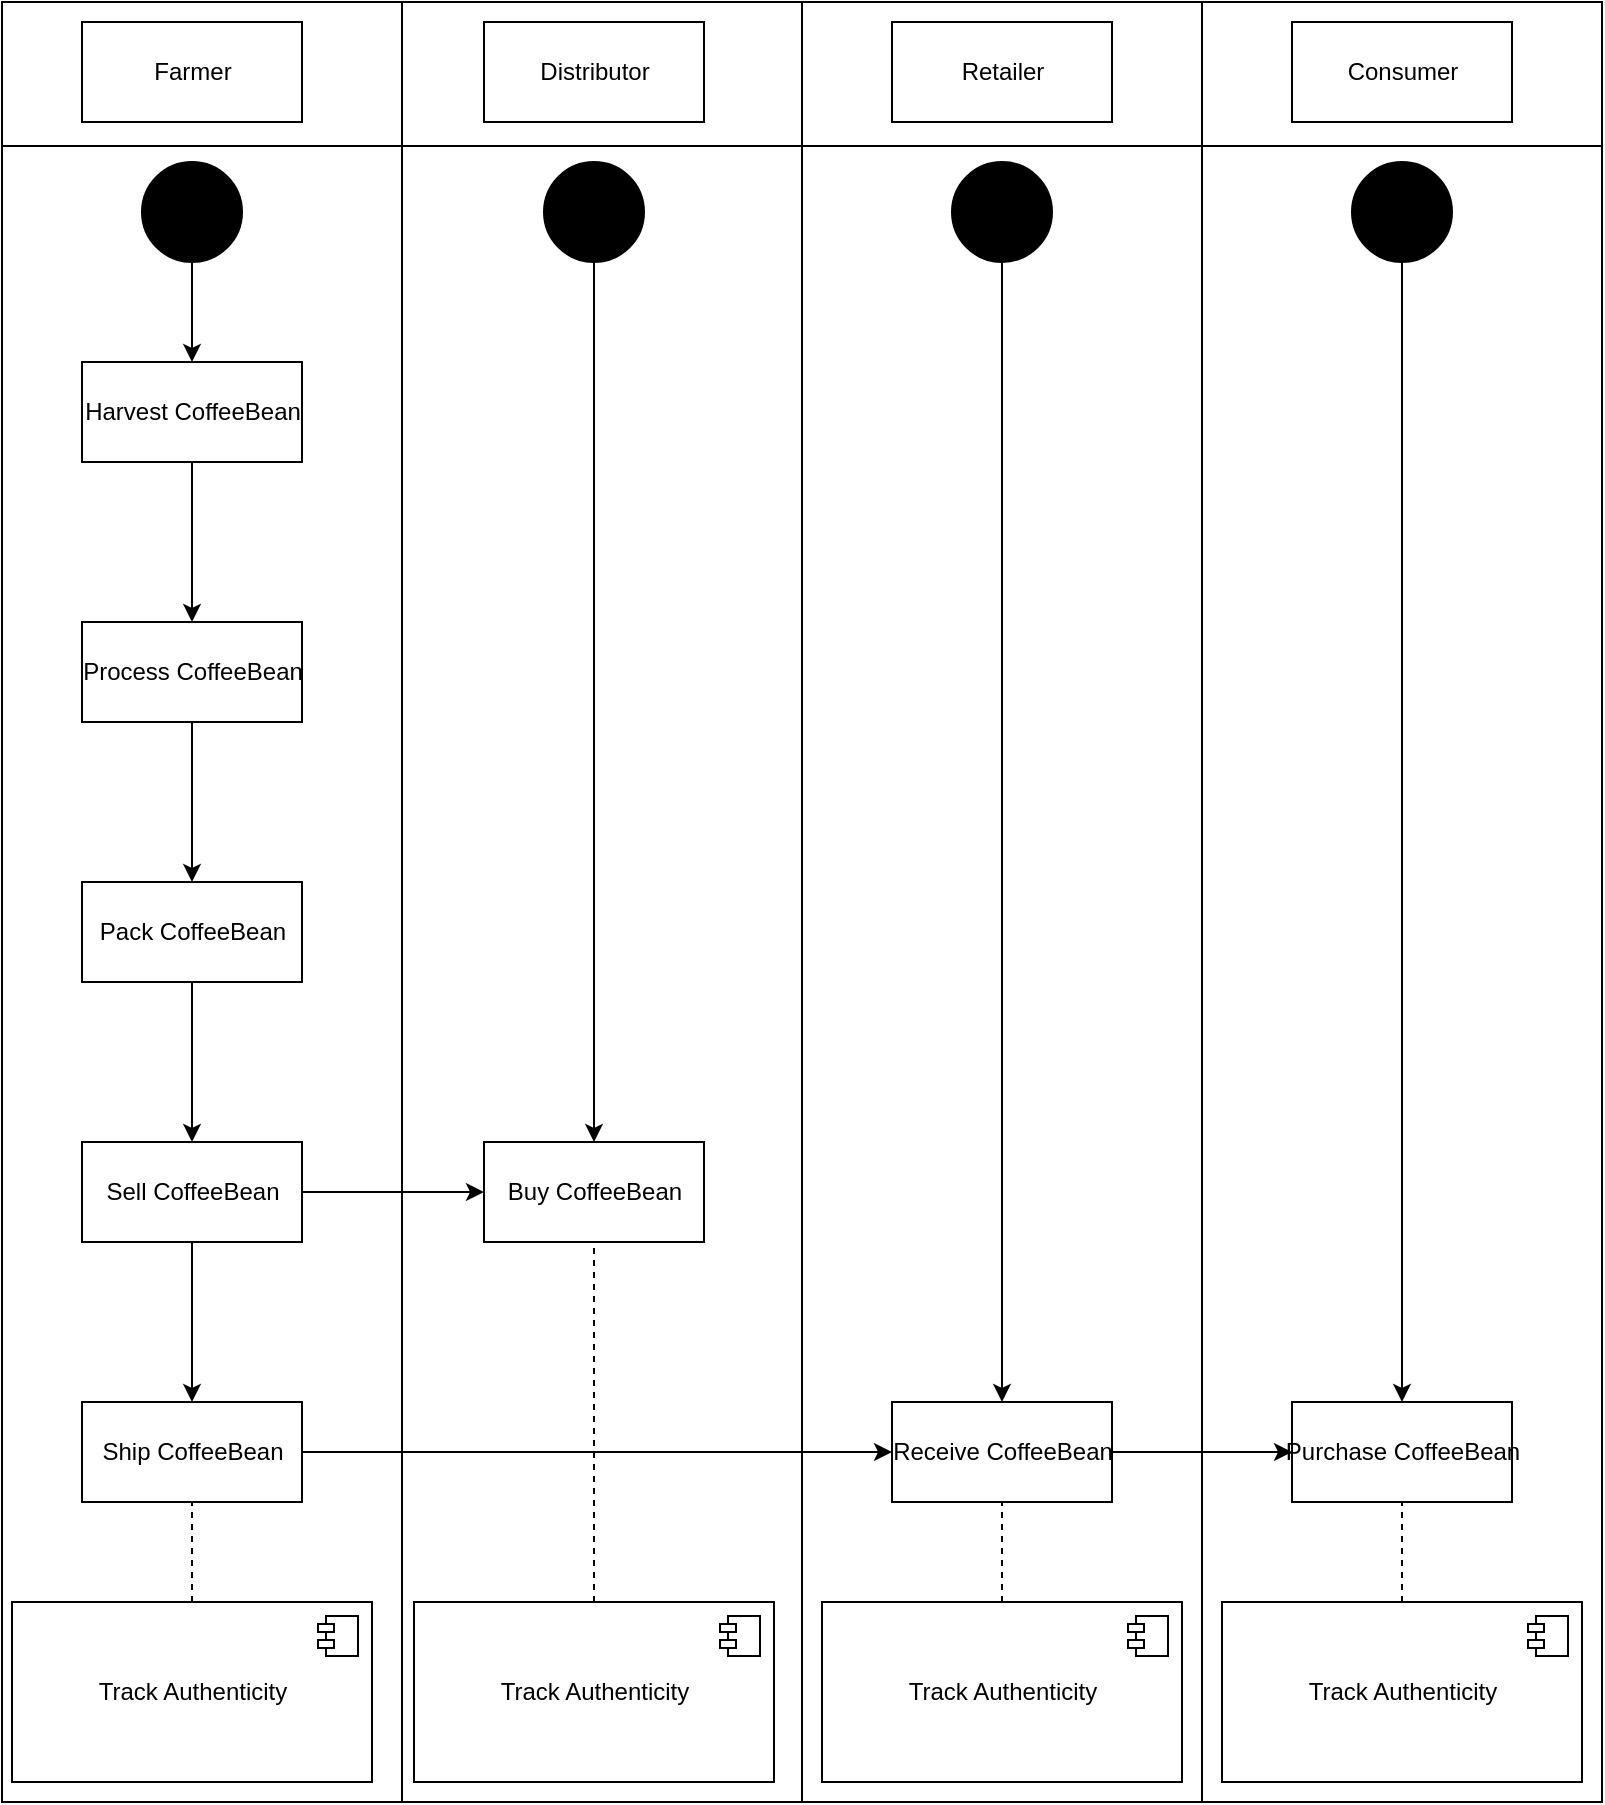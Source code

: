 <mxfile version="12.9.3" type="device"><diagram id="Rndul-c8Ddk0BhUELL4x" name="Page-1"><mxGraphModel dx="1289" dy="1034" grid="1" gridSize="10" guides="1" tooltips="1" connect="1" arrows="1" fold="1" page="1" pageScale="1" pageWidth="827" pageHeight="1169" math="0" shadow="0"><root><mxCell id="0"/><mxCell id="1" parent="0"/><mxCell id="lx-ejqtuJqI_PHg6rkl2-51" value="Container" style="swimlane;startSize=72;" vertex="1" parent="1"><mxGeometry x="70" y="80" width="800" height="900" as="geometry"/></mxCell><mxCell id="lx-ejqtuJqI_PHg6rkl2-52" value="Container" style="swimlane;startSize=72;" vertex="1" parent="lx-ejqtuJqI_PHg6rkl2-51"><mxGeometry x="200" width="600" height="900" as="geometry"/></mxCell><mxCell id="lx-ejqtuJqI_PHg6rkl2-53" value="" style="swimlane;startSize=72;" vertex="1" parent="lx-ejqtuJqI_PHg6rkl2-52"><mxGeometry x="200" width="400" height="900" as="geometry"/></mxCell><mxCell id="lx-ejqtuJqI_PHg6rkl2-54" value="Container" style="swimlane;startSize=72;" vertex="1" parent="lx-ejqtuJqI_PHg6rkl2-53"><mxGeometry x="200" width="200" height="900" as="geometry"/></mxCell><mxCell id="lx-ejqtuJqI_PHg6rkl2-5" value="Consumer" style="html=1;" vertex="1" parent="lx-ejqtuJqI_PHg6rkl2-54"><mxGeometry x="45" y="10" width="110" height="50" as="geometry"/></mxCell><mxCell id="lx-ejqtuJqI_PHg6rkl2-32" value="Track Authenticity" style="html=1;dropTarget=0;" vertex="1" parent="lx-ejqtuJqI_PHg6rkl2-54"><mxGeometry x="10" y="800" width="180" height="90" as="geometry"/></mxCell><mxCell id="lx-ejqtuJqI_PHg6rkl2-33" value="" style="shape=component;jettyWidth=8;jettyHeight=4;" vertex="1" parent="lx-ejqtuJqI_PHg6rkl2-32"><mxGeometry x="1" width="20" height="20" relative="1" as="geometry"><mxPoint x="-27" y="7" as="offset"/></mxGeometry></mxCell><mxCell id="lx-ejqtuJqI_PHg6rkl2-29" value="Purchase CoffeeBean" style="html=1;" vertex="1" parent="lx-ejqtuJqI_PHg6rkl2-54"><mxGeometry x="45" y="700" width="110" height="50" as="geometry"/></mxCell><mxCell id="lx-ejqtuJqI_PHg6rkl2-57" value="" style="edgeStyle=orthogonalEdgeStyle;rounded=0;orthogonalLoop=1;jettySize=auto;html=1;entryX=0.5;entryY=0;entryDx=0;entryDy=0;" edge="1" parent="lx-ejqtuJqI_PHg6rkl2-54" source="lx-ejqtuJqI_PHg6rkl2-11" target="lx-ejqtuJqI_PHg6rkl2-29"><mxGeometry relative="1" as="geometry"><mxPoint x="100" y="210" as="targetPoint"/></mxGeometry></mxCell><mxCell id="lx-ejqtuJqI_PHg6rkl2-11" value="" style="shape=mxgraph.bpmn.shape;html=1;verticalLabelPosition=bottom;labelBackgroundColor=#ffffff;verticalAlign=top;align=center;perimeter=ellipsePerimeter;outlineConnect=0;outline=standard;symbol=general;fillColor=#000000;" vertex="1" parent="lx-ejqtuJqI_PHg6rkl2-54"><mxGeometry x="75" y="80" width="50" height="50" as="geometry"/></mxCell><mxCell id="lx-ejqtuJqI_PHg6rkl2-63" value="" style="endArrow=none;dashed=1;html=1;entryX=0.5;entryY=1;entryDx=0;entryDy=0;exitX=0.5;exitY=0;exitDx=0;exitDy=0;" edge="1" parent="lx-ejqtuJqI_PHg6rkl2-54" source="lx-ejqtuJqI_PHg6rkl2-32" target="lx-ejqtuJqI_PHg6rkl2-29"><mxGeometry width="50" height="50" relative="1" as="geometry"><mxPoint x="-290" y="820" as="sourcePoint"/><mxPoint x="-291" y="640" as="targetPoint"/></mxGeometry></mxCell><mxCell id="lx-ejqtuJqI_PHg6rkl2-4" value="Retailer" style="html=1;" vertex="1" parent="lx-ejqtuJqI_PHg6rkl2-53"><mxGeometry x="45" y="10" width="110" height="50" as="geometry"/></mxCell><mxCell id="lx-ejqtuJqI_PHg6rkl2-28" value="Receive CoffeeBean" style="html=1;" vertex="1" parent="lx-ejqtuJqI_PHg6rkl2-53"><mxGeometry x="45" y="700" width="110" height="50" as="geometry"/></mxCell><mxCell id="lx-ejqtuJqI_PHg6rkl2-39" value="" style="edgeStyle=orthogonalEdgeStyle;rounded=0;orthogonalLoop=1;jettySize=auto;html=1;" edge="1" parent="lx-ejqtuJqI_PHg6rkl2-53" source="lx-ejqtuJqI_PHg6rkl2-28" target="lx-ejqtuJqI_PHg6rkl2-29"><mxGeometry relative="1" as="geometry"/></mxCell><mxCell id="lx-ejqtuJqI_PHg6rkl2-10" value="" style="shape=mxgraph.bpmn.shape;html=1;verticalLabelPosition=bottom;labelBackgroundColor=#ffffff;verticalAlign=top;align=center;perimeter=ellipsePerimeter;outlineConnect=0;outline=standard;symbol=general;fillColor=#000000;" vertex="1" parent="lx-ejqtuJqI_PHg6rkl2-53"><mxGeometry x="75" y="80" width="50" height="50" as="geometry"/></mxCell><mxCell id="lx-ejqtuJqI_PHg6rkl2-56" value="" style="edgeStyle=orthogonalEdgeStyle;rounded=0;orthogonalLoop=1;jettySize=auto;html=1;entryX=0.5;entryY=0;entryDx=0;entryDy=0;" edge="1" parent="lx-ejqtuJqI_PHg6rkl2-53" source="lx-ejqtuJqI_PHg6rkl2-10" target="lx-ejqtuJqI_PHg6rkl2-28"><mxGeometry relative="1" as="geometry"><mxPoint x="85" y="210" as="targetPoint"/></mxGeometry></mxCell><mxCell id="lx-ejqtuJqI_PHg6rkl2-23" value="Buy CoffeeBean" style="html=1;" vertex="1" parent="lx-ejqtuJqI_PHg6rkl2-52"><mxGeometry x="41" y="570" width="110" height="50" as="geometry"/></mxCell><mxCell id="lx-ejqtuJqI_PHg6rkl2-25" value="Track Authenticity" style="html=1;dropTarget=0;" vertex="1" parent="lx-ejqtuJqI_PHg6rkl2-52"><mxGeometry x="6" y="800" width="180" height="90" as="geometry"/></mxCell><mxCell id="lx-ejqtuJqI_PHg6rkl2-26" value="" style="shape=component;jettyWidth=8;jettyHeight=4;" vertex="1" parent="lx-ejqtuJqI_PHg6rkl2-25"><mxGeometry x="1" width="20" height="20" relative="1" as="geometry"><mxPoint x="-27" y="7" as="offset"/></mxGeometry></mxCell><mxCell id="lx-ejqtuJqI_PHg6rkl2-61" value="" style="endArrow=none;dashed=1;html=1;entryX=0.5;entryY=1;entryDx=0;entryDy=0;exitX=0.5;exitY=0;exitDx=0;exitDy=0;" edge="1" parent="lx-ejqtuJqI_PHg6rkl2-52" source="lx-ejqtuJqI_PHg6rkl2-25" target="lx-ejqtuJqI_PHg6rkl2-23"><mxGeometry width="50" height="50" relative="1" as="geometry"><mxPoint x="89" y="790" as="sourcePoint"/><mxPoint x="-56" y="760" as="targetPoint"/></mxGeometry></mxCell><mxCell id="lx-ejqtuJqI_PHg6rkl2-9" value="" style="shape=mxgraph.bpmn.shape;html=1;verticalLabelPosition=bottom;labelBackgroundColor=#ffffff;verticalAlign=top;align=center;perimeter=ellipsePerimeter;outlineConnect=0;outline=standard;symbol=general;fillColor=#000000;" vertex="1" parent="lx-ejqtuJqI_PHg6rkl2-52"><mxGeometry x="71" y="80" width="50" height="50" as="geometry"/></mxCell><mxCell id="lx-ejqtuJqI_PHg6rkl2-55" value="" style="edgeStyle=orthogonalEdgeStyle;rounded=0;orthogonalLoop=1;jettySize=auto;html=1;entryX=0.5;entryY=0;entryDx=0;entryDy=0;" edge="1" parent="lx-ejqtuJqI_PHg6rkl2-52" source="lx-ejqtuJqI_PHg6rkl2-9" target="lx-ejqtuJqI_PHg6rkl2-23"><mxGeometry relative="1" as="geometry"><mxPoint x="89" y="210" as="targetPoint"/></mxGeometry></mxCell><mxCell id="lx-ejqtuJqI_PHg6rkl2-3" value="Distributor" style="html=1;" vertex="1" parent="lx-ejqtuJqI_PHg6rkl2-52"><mxGeometry x="41" y="10" width="110" height="50" as="geometry"/></mxCell><mxCell id="lx-ejqtuJqI_PHg6rkl2-21" value="Track Authenticity" style="html=1;dropTarget=0;" vertex="1" parent="lx-ejqtuJqI_PHg6rkl2-51"><mxGeometry x="5" y="800" width="180" height="90" as="geometry"/></mxCell><mxCell id="lx-ejqtuJqI_PHg6rkl2-22" value="" style="shape=component;jettyWidth=8;jettyHeight=4;" vertex="1" parent="lx-ejqtuJqI_PHg6rkl2-21"><mxGeometry x="1" width="20" height="20" relative="1" as="geometry"><mxPoint x="-27" y="7" as="offset"/></mxGeometry></mxCell><mxCell id="lx-ejqtuJqI_PHg6rkl2-1" value="Farmer" style="html=1;" vertex="1" parent="1"><mxGeometry x="110" y="90" width="110" height="50" as="geometry"/></mxCell><mxCell id="lx-ejqtuJqI_PHg6rkl2-34" value="" style="edgeStyle=orthogonalEdgeStyle;rounded=0;orthogonalLoop=1;jettySize=auto;html=1;" edge="1" parent="1" source="lx-ejqtuJqI_PHg6rkl2-16" target="lx-ejqtuJqI_PHg6rkl2-17"><mxGeometry relative="1" as="geometry"/></mxCell><mxCell id="lx-ejqtuJqI_PHg6rkl2-16" value="Harvest CoffeeBean" style="html=1;" vertex="1" parent="1"><mxGeometry x="110" y="260" width="110" height="50" as="geometry"/></mxCell><mxCell id="lx-ejqtuJqI_PHg6rkl2-35" value="" style="edgeStyle=orthogonalEdgeStyle;rounded=0;orthogonalLoop=1;jettySize=auto;html=1;" edge="1" parent="1" source="lx-ejqtuJqI_PHg6rkl2-17" target="lx-ejqtuJqI_PHg6rkl2-18"><mxGeometry relative="1" as="geometry"/></mxCell><mxCell id="lx-ejqtuJqI_PHg6rkl2-17" value="Process CoffeeBean" style="html=1;" vertex="1" parent="1"><mxGeometry x="110" y="390" width="110" height="50" as="geometry"/></mxCell><mxCell id="lx-ejqtuJqI_PHg6rkl2-36" value="" style="edgeStyle=orthogonalEdgeStyle;rounded=0;orthogonalLoop=1;jettySize=auto;html=1;" edge="1" parent="1" source="lx-ejqtuJqI_PHg6rkl2-18" target="lx-ejqtuJqI_PHg6rkl2-19"><mxGeometry relative="1" as="geometry"/></mxCell><mxCell id="lx-ejqtuJqI_PHg6rkl2-18" value="Pack CoffeeBean" style="html=1;" vertex="1" parent="1"><mxGeometry x="110" y="520" width="110" height="50" as="geometry"/></mxCell><mxCell id="lx-ejqtuJqI_PHg6rkl2-37" value="" style="edgeStyle=orthogonalEdgeStyle;rounded=0;orthogonalLoop=1;jettySize=auto;html=1;" edge="1" parent="1" source="lx-ejqtuJqI_PHg6rkl2-19" target="lx-ejqtuJqI_PHg6rkl2-20"><mxGeometry relative="1" as="geometry"/></mxCell><mxCell id="lx-ejqtuJqI_PHg6rkl2-38" value="" style="edgeStyle=orthogonalEdgeStyle;rounded=0;orthogonalLoop=1;jettySize=auto;html=1;" edge="1" parent="1" source="lx-ejqtuJqI_PHg6rkl2-19" target="lx-ejqtuJqI_PHg6rkl2-23"><mxGeometry relative="1" as="geometry"/></mxCell><mxCell id="lx-ejqtuJqI_PHg6rkl2-19" value="Sell CoffeeBean" style="html=1;" vertex="1" parent="1"><mxGeometry x="110" y="650" width="110" height="50" as="geometry"/></mxCell><mxCell id="lx-ejqtuJqI_PHg6rkl2-27" value="" style="edgeStyle=orthogonalEdgeStyle;rounded=0;orthogonalLoop=1;jettySize=auto;html=1;entryX=0;entryY=0.5;entryDx=0;entryDy=0;" edge="1" parent="1" source="lx-ejqtuJqI_PHg6rkl2-20" target="lx-ejqtuJqI_PHg6rkl2-28"><mxGeometry relative="1" as="geometry"><mxPoint x="300" y="805" as="targetPoint"/></mxGeometry></mxCell><mxCell id="lx-ejqtuJqI_PHg6rkl2-20" value="Ship CoffeeBean" style="html=1;" vertex="1" parent="1"><mxGeometry x="110" y="780" width="110" height="50" as="geometry"/></mxCell><mxCell id="lx-ejqtuJqI_PHg6rkl2-12" style="edgeStyle=orthogonalEdgeStyle;rounded=0;orthogonalLoop=1;jettySize=auto;html=1;" edge="1" parent="1" source="lx-ejqtuJqI_PHg6rkl2-8"><mxGeometry relative="1" as="geometry"><mxPoint x="165" y="260" as="targetPoint"/></mxGeometry></mxCell><mxCell id="lx-ejqtuJqI_PHg6rkl2-8" value="" style="shape=mxgraph.bpmn.shape;html=1;verticalLabelPosition=bottom;labelBackgroundColor=#ffffff;verticalAlign=top;align=center;perimeter=ellipsePerimeter;outlineConnect=0;outline=standard;symbol=general;fillColor=#000000;" vertex="1" parent="1"><mxGeometry x="140" y="160" width="50" height="50" as="geometry"/></mxCell><mxCell id="lx-ejqtuJqI_PHg6rkl2-30" value="Track Authenticity" style="html=1;dropTarget=0;" vertex="1" parent="1"><mxGeometry x="480" y="880" width="180" height="90" as="geometry"/></mxCell><mxCell id="lx-ejqtuJqI_PHg6rkl2-31" value="" style="shape=component;jettyWidth=8;jettyHeight=4;" vertex="1" parent="lx-ejqtuJqI_PHg6rkl2-30"><mxGeometry x="1" width="20" height="20" relative="1" as="geometry"><mxPoint x="-27" y="7" as="offset"/></mxGeometry></mxCell><mxCell id="lx-ejqtuJqI_PHg6rkl2-58" value="" style="endArrow=none;dashed=1;html=1;exitX=0.5;exitY=0;exitDx=0;exitDy=0;" edge="1" parent="1" source="lx-ejqtuJqI_PHg6rkl2-21" target="lx-ejqtuJqI_PHg6rkl2-20"><mxGeometry width="50" height="50" relative="1" as="geometry"><mxPoint x="640" y="550" as="sourcePoint"/><mxPoint x="690" y="500" as="targetPoint"/></mxGeometry></mxCell><mxCell id="lx-ejqtuJqI_PHg6rkl2-62" value="" style="endArrow=none;dashed=1;html=1;entryX=0.5;entryY=1;entryDx=0;entryDy=0;exitX=0.5;exitY=0;exitDx=0;exitDy=0;" edge="1" parent="1" source="lx-ejqtuJqI_PHg6rkl2-30" target="lx-ejqtuJqI_PHg6rkl2-28"><mxGeometry width="50" height="50" relative="1" as="geometry"><mxPoint x="370" y="890" as="sourcePoint"/><mxPoint x="369" y="710" as="targetPoint"/></mxGeometry></mxCell></root></mxGraphModel></diagram></mxfile>